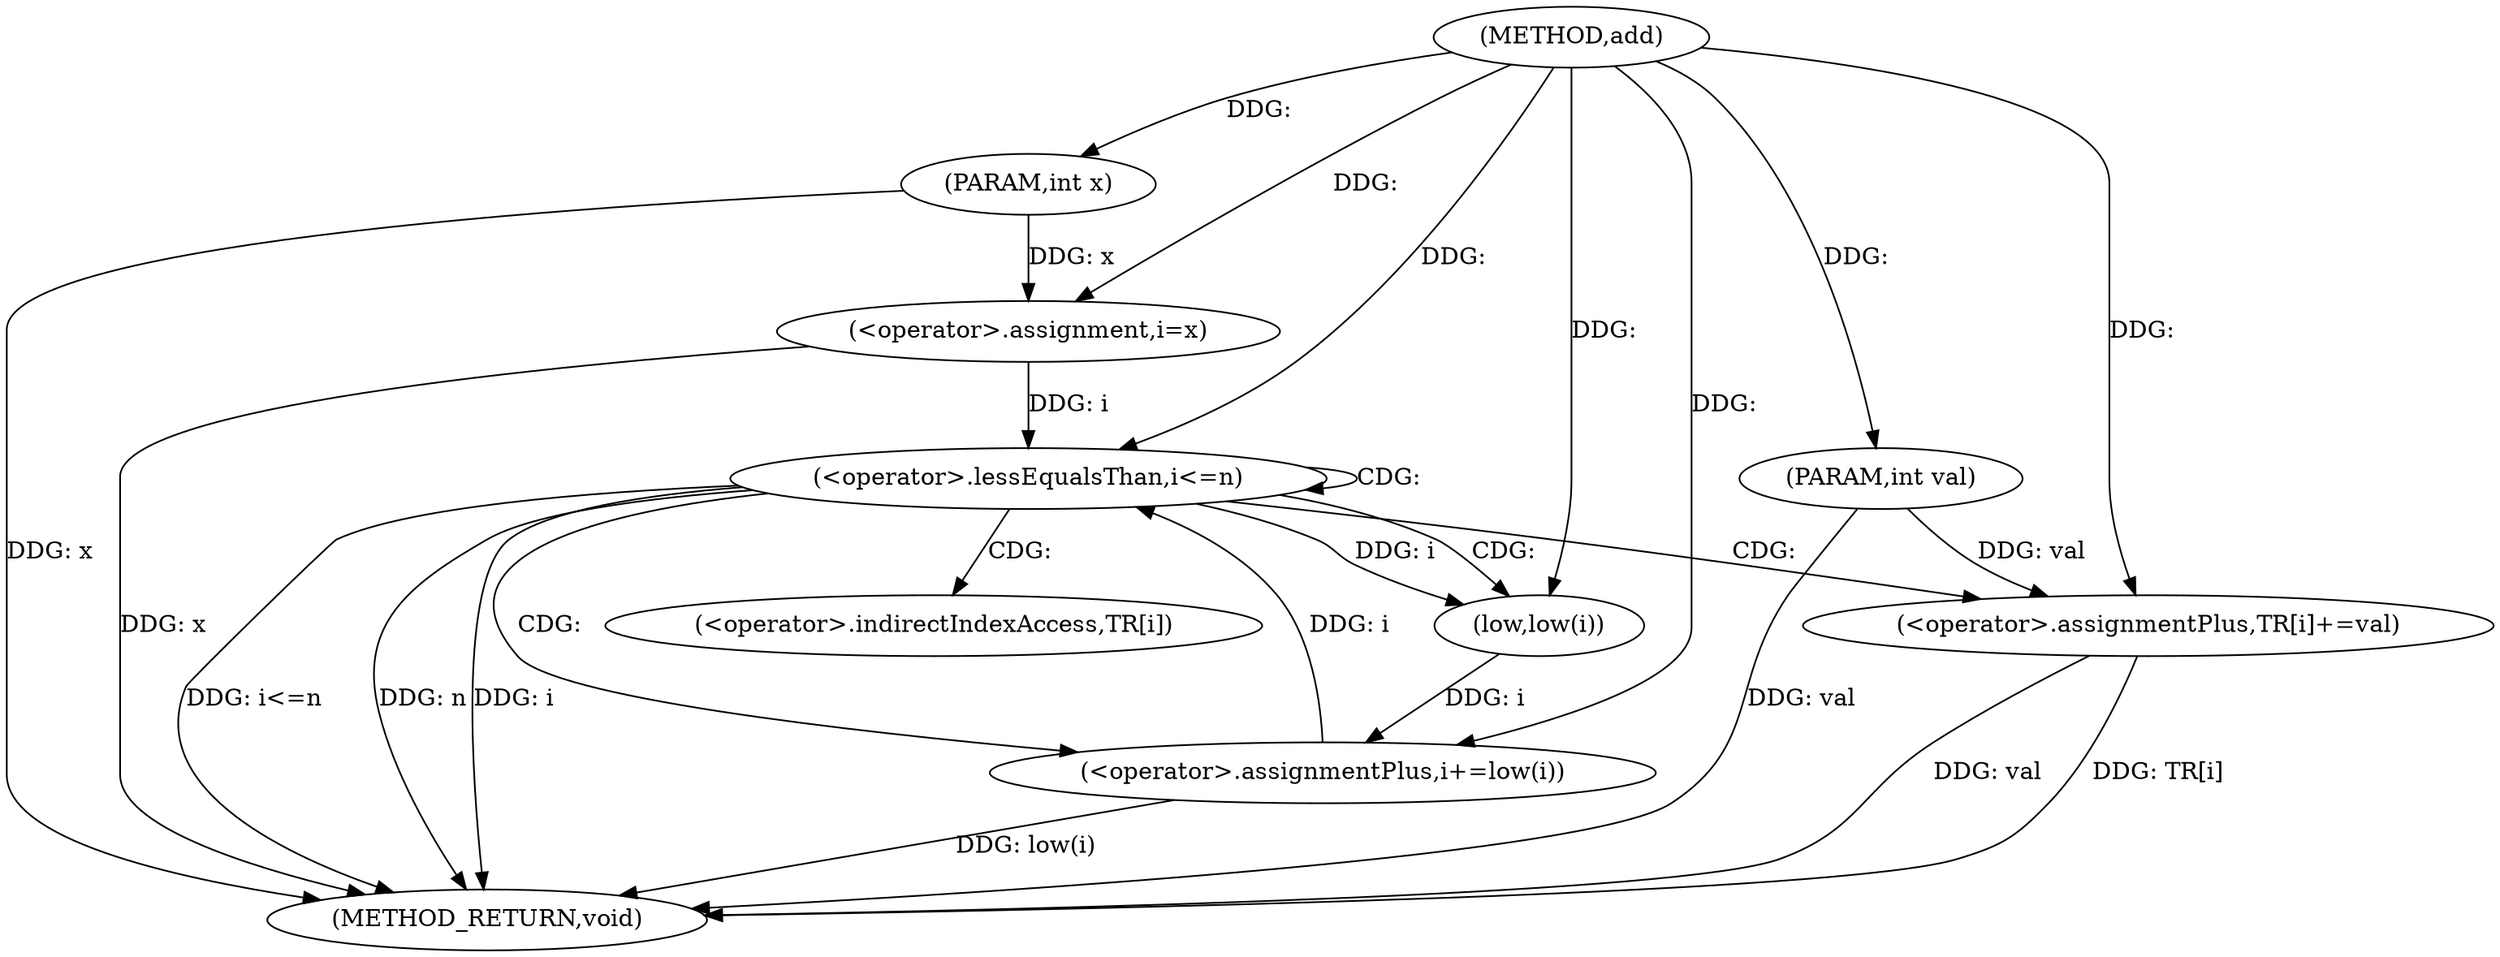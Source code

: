 digraph "add" {  
"1000666" [label = "(METHOD,add)" ]
"1000687" [label = "(METHOD_RETURN,void)" ]
"1000667" [label = "(PARAM,int x)" ]
"1000668" [label = "(PARAM,int val)" ]
"1000672" [label = "(<operator>.assignment,i=x)" ]
"1000675" [label = "(<operator>.lessEqualsThan,i<=n)" ]
"1000678" [label = "(<operator>.assignmentPlus,i+=low(i))" ]
"1000682" [label = "(<operator>.assignmentPlus,TR[i]+=val)" ]
"1000680" [label = "(low,low(i))" ]
"1000683" [label = "(<operator>.indirectIndexAccess,TR[i])" ]
  "1000667" -> "1000687"  [ label = "DDG: x"] 
  "1000668" -> "1000687"  [ label = "DDG: val"] 
  "1000672" -> "1000687"  [ label = "DDG: x"] 
  "1000675" -> "1000687"  [ label = "DDG: i"] 
  "1000675" -> "1000687"  [ label = "DDG: i<=n"] 
  "1000682" -> "1000687"  [ label = "DDG: TR[i]"] 
  "1000682" -> "1000687"  [ label = "DDG: val"] 
  "1000678" -> "1000687"  [ label = "DDG: low(i)"] 
  "1000675" -> "1000687"  [ label = "DDG: n"] 
  "1000666" -> "1000667"  [ label = "DDG: "] 
  "1000666" -> "1000668"  [ label = "DDG: "] 
  "1000667" -> "1000672"  [ label = "DDG: x"] 
  "1000666" -> "1000672"  [ label = "DDG: "] 
  "1000680" -> "1000678"  [ label = "DDG: i"] 
  "1000668" -> "1000682"  [ label = "DDG: val"] 
  "1000666" -> "1000682"  [ label = "DDG: "] 
  "1000672" -> "1000675"  [ label = "DDG: i"] 
  "1000678" -> "1000675"  [ label = "DDG: i"] 
  "1000666" -> "1000675"  [ label = "DDG: "] 
  "1000666" -> "1000678"  [ label = "DDG: "] 
  "1000675" -> "1000680"  [ label = "DDG: i"] 
  "1000666" -> "1000680"  [ label = "DDG: "] 
  "1000675" -> "1000678"  [ label = "CDG: "] 
  "1000675" -> "1000680"  [ label = "CDG: "] 
  "1000675" -> "1000682"  [ label = "CDG: "] 
  "1000675" -> "1000675"  [ label = "CDG: "] 
  "1000675" -> "1000683"  [ label = "CDG: "] 
}
